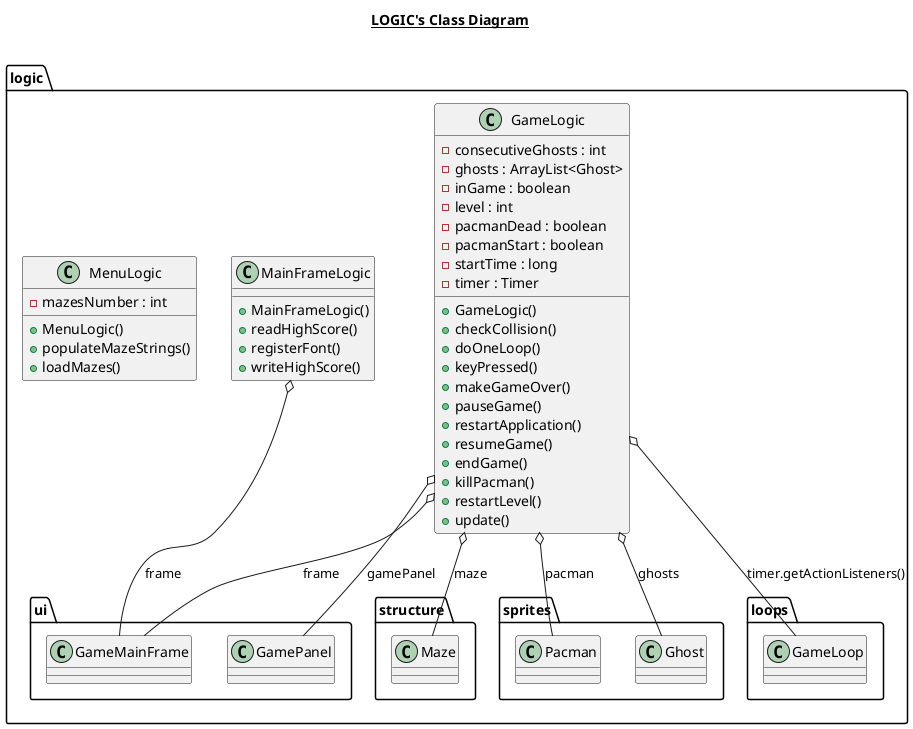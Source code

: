 @startuml

title __LOGIC's Class Diagram__\n

namespace logic {
      class logic.GameLogic {
          - consecutiveGhosts : int
          - ghosts : ArrayList<Ghost>
          - inGame : boolean
          - level : int
          - pacmanDead : boolean
          - pacmanStart : boolean
          - startTime : long
          - timer : Timer
          + GameLogic()
          + checkCollision()
          + doOneLoop()
          + keyPressed()
          + makeGameOver()
          + pauseGame()
          + restartApplication()
          + resumeGame()
          + endGame()
          + killPacman()
          + restartLevel()
          + update()
      }
      class logic.MainFrameLogic {
          + MainFrameLogic()
          + readHighScore()
          + registerFont()
          + writeHighScore()
      }
      class logic.MenuLogic {
          - mazesNumber : int
          + MenuLogic()
          + populateMazeStrings()
          + loadMazes()
      }
  

  logic.GameLogic o-- ui.GameMainFrame : frame
  logic.GameLogic o-- ui.GamePanel : gamePanel
  logic.GameLogic o-- structure.Maze : maze
  logic.GameLogic o-- sprites.Pacman : pacman
  logic.GameLogic o-- sprites.Ghost : ghosts
  logic.GameLogic o-- loops.GameLoop : timer.getActionListeners()
  logic.MainFrameLogic o-- ui.GameMainFrame : frame



@enduml
